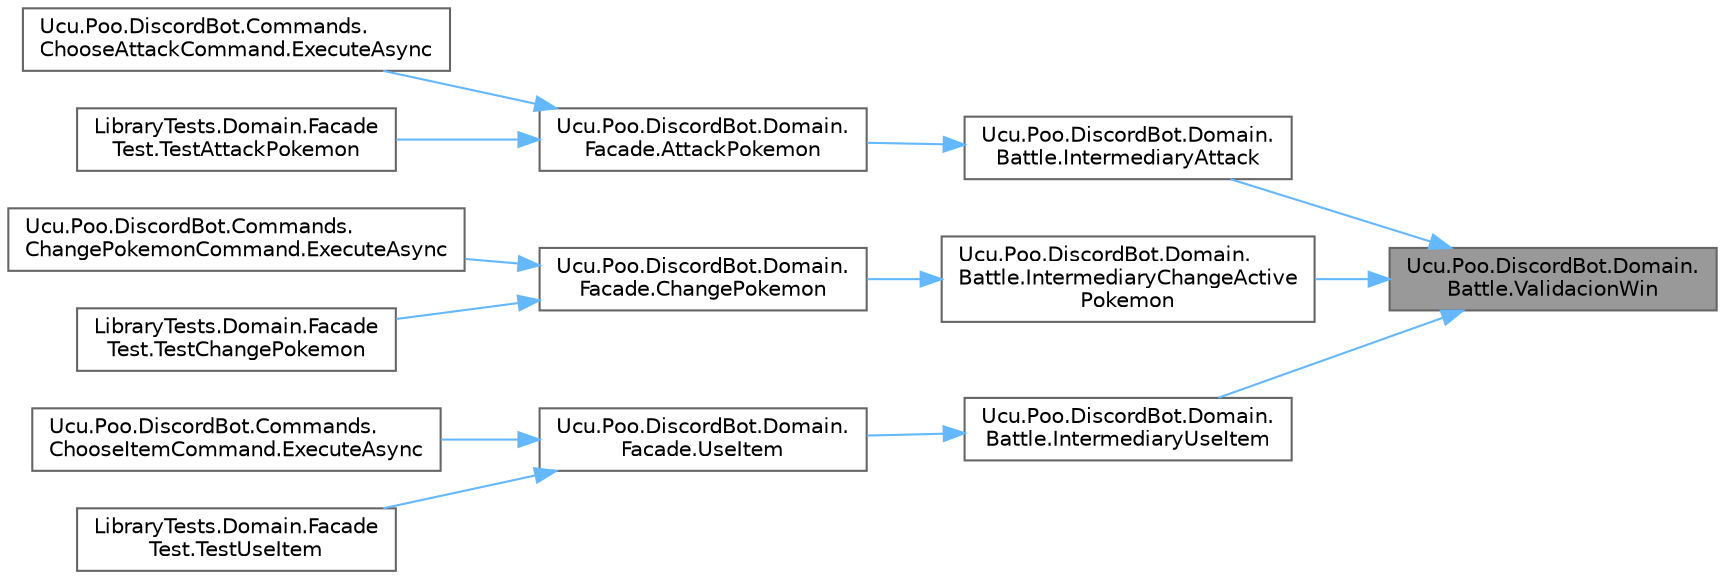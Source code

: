 digraph "Ucu.Poo.DiscordBot.Domain.Battle.ValidacionWin"
{
 // INTERACTIVE_SVG=YES
 // LATEX_PDF_SIZE
  bgcolor="transparent";
  edge [fontname=Helvetica,fontsize=10,labelfontname=Helvetica,labelfontsize=10];
  node [fontname=Helvetica,fontsize=10,shape=box,height=0.2,width=0.4];
  rankdir="RL";
  Node1 [id="Node000001",label="Ucu.Poo.DiscordBot.Domain.\lBattle.ValidacionWin",height=0.2,width=0.4,color="gray40", fillcolor="grey60", style="filled", fontcolor="black",tooltip="Valida si el jugador actual ha ganado la batalla. Se considera una victoria cuando todos los Pokémon ..."];
  Node1 -> Node2 [id="edge1_Node000001_Node000002",dir="back",color="steelblue1",style="solid",tooltip=" "];
  Node2 [id="Node000002",label="Ucu.Poo.DiscordBot.Domain.\lBattle.IntermediaryAttack",height=0.2,width=0.4,color="grey40", fillcolor="white", style="filled",URL="$classUcu_1_1Poo_1_1DiscordBot_1_1Domain_1_1Battle.html#a5bf8452d63b73ef60dd6bd44346065d2",tooltip="Intermediario para realizar un ataque en la batalla. Valida la acción de atacar, gestiona los efectos..."];
  Node2 -> Node3 [id="edge2_Node000002_Node000003",dir="back",color="steelblue1",style="solid",tooltip=" "];
  Node3 [id="Node000003",label="Ucu.Poo.DiscordBot.Domain.\lFacade.AttackPokemon",height=0.2,width=0.4,color="grey40", fillcolor="white", style="filled",URL="$classUcu_1_1Poo_1_1DiscordBot_1_1Domain_1_1Facade.html#a2c795078a9fbda54b8f7dc85f0c047a6",tooltip="Permite al jugador atacar con un Pokémon durante una batalla."];
  Node3 -> Node4 [id="edge3_Node000003_Node000004",dir="back",color="steelblue1",style="solid",tooltip=" "];
  Node4 [id="Node000004",label="Ucu.Poo.DiscordBot.Commands.\lChooseAttackCommand.ExecuteAsync",height=0.2,width=0.4,color="grey40", fillcolor="white", style="filled",URL="$classUcu_1_1Poo_1_1DiscordBot_1_1Commands_1_1ChooseAttackCommand.html#aa99e06b6cf875815474ce232ded2c376",tooltip="Implementa el comando 'attack'. Este comando selecciona un ataque para el Pokémon activo del jugador ..."];
  Node3 -> Node5 [id="edge4_Node000003_Node000005",dir="back",color="steelblue1",style="solid",tooltip=" "];
  Node5 [id="Node000005",label="LibraryTests.Domain.Facade\lTest.TestAttackPokemon",height=0.2,width=0.4,color="grey40", fillcolor="white", style="filled",URL="$classLibraryTests_1_1Domain_1_1FacadeTest.html#a7be9a2af7252b22d9c51cba977724369",tooltip="Prueba la funcionalidad de realizar un ataque con un Pokémon durante una batalla."];
  Node1 -> Node6 [id="edge5_Node000001_Node000006",dir="back",color="steelblue1",style="solid",tooltip=" "];
  Node6 [id="Node000006",label="Ucu.Poo.DiscordBot.Domain.\lBattle.IntermediaryChangeActive\lPokemon",height=0.2,width=0.4,color="grey40", fillcolor="white", style="filled",URL="$classUcu_1_1Poo_1_1DiscordBot_1_1Domain_1_1Battle.html#ab7a1279b06a1790481bea286ae4d6824",tooltip="Intermediario para cambiar el Pokémon activo durante el turno del jugador. Valida que el índice del P..."];
  Node6 -> Node7 [id="edge6_Node000006_Node000007",dir="back",color="steelblue1",style="solid",tooltip=" "];
  Node7 [id="Node000007",label="Ucu.Poo.DiscordBot.Domain.\lFacade.ChangePokemon",height=0.2,width=0.4,color="grey40", fillcolor="white", style="filled",URL="$classUcu_1_1Poo_1_1DiscordBot_1_1Domain_1_1Facade.html#aebaf8947c5b091c779cbf1b061890093",tooltip="Permite al jugador cambiar de Pokémon activo durante una batalla."];
  Node7 -> Node8 [id="edge7_Node000007_Node000008",dir="back",color="steelblue1",style="solid",tooltip=" "];
  Node8 [id="Node000008",label="Ucu.Poo.DiscordBot.Commands.\lChangePokemonCommand.ExecuteAsync",height=0.2,width=0.4,color="grey40", fillcolor="white", style="filled",URL="$classUcu_1_1Poo_1_1DiscordBot_1_1Commands_1_1ChangePokemonCommand.html#ad3a6136d2a69c20b2f67932ba9d7e1b8",tooltip="Implementa el comando 'change'. Este comando une al jugador que envía el id del pokemon para cambiarl..."];
  Node7 -> Node9 [id="edge8_Node000007_Node000009",dir="back",color="steelblue1",style="solid",tooltip=" "];
  Node9 [id="Node000009",label="LibraryTests.Domain.Facade\lTest.TestChangePokemon",height=0.2,width=0.4,color="grey40", fillcolor="white", style="filled",URL="$classLibraryTests_1_1Domain_1_1FacadeTest.html#ac632d11b80e25166be0ac302876780f3",tooltip="Prueba la funcionalidad de cambiar el Pokémon activo durante una batalla."];
  Node1 -> Node10 [id="edge9_Node000001_Node000010",dir="back",color="steelblue1",style="solid",tooltip=" "];
  Node10 [id="Node000010",label="Ucu.Poo.DiscordBot.Domain.\lBattle.IntermediaryUseItem",height=0.2,width=0.4,color="grey40", fillcolor="white", style="filled",URL="$classUcu_1_1Poo_1_1DiscordBot_1_1Domain_1_1Battle.html#a9ce76174a562b11ec576314621245e1f",tooltip="Intermediario para usar un ítem en el Pokémon activo durante la batalla. Valida el índice del Pokémon..."];
  Node10 -> Node11 [id="edge10_Node000010_Node000011",dir="back",color="steelblue1",style="solid",tooltip=" "];
  Node11 [id="Node000011",label="Ucu.Poo.DiscordBot.Domain.\lFacade.UseItem",height=0.2,width=0.4,color="grey40", fillcolor="white", style="filled",URL="$classUcu_1_1Poo_1_1DiscordBot_1_1Domain_1_1Facade.html#a36b5dc38fff97f40224fc5ad833f26a7",tooltip="Permite al jugador usar un ítem durante una batalla."];
  Node11 -> Node12 [id="edge11_Node000011_Node000012",dir="back",color="steelblue1",style="solid",tooltip=" "];
  Node12 [id="Node000012",label="Ucu.Poo.DiscordBot.Commands.\lChooseItemCommand.ExecuteAsync",height=0.2,width=0.4,color="grey40", fillcolor="white", style="filled",URL="$classUcu_1_1Poo_1_1DiscordBot_1_1Commands_1_1ChooseItemCommand.html#a5a110d084bbb5d1f88f14121ac629df3",tooltip="Implementa el comando 'item'. Este comando permite seleccionar un ítem de la lista de opciones y usar..."];
  Node11 -> Node13 [id="edge12_Node000011_Node000013",dir="back",color="steelblue1",style="solid",tooltip=" "];
  Node13 [id="Node000013",label="LibraryTests.Domain.Facade\lTest.TestUseItem",height=0.2,width=0.4,color="grey40", fillcolor="white", style="filled",URL="$classLibraryTests_1_1Domain_1_1FacadeTest.html#a5d58c2e7e38f177c67df40f285c5f222",tooltip="Prueba la funcionalidad de usar un ítem durante una batalla."];
}
